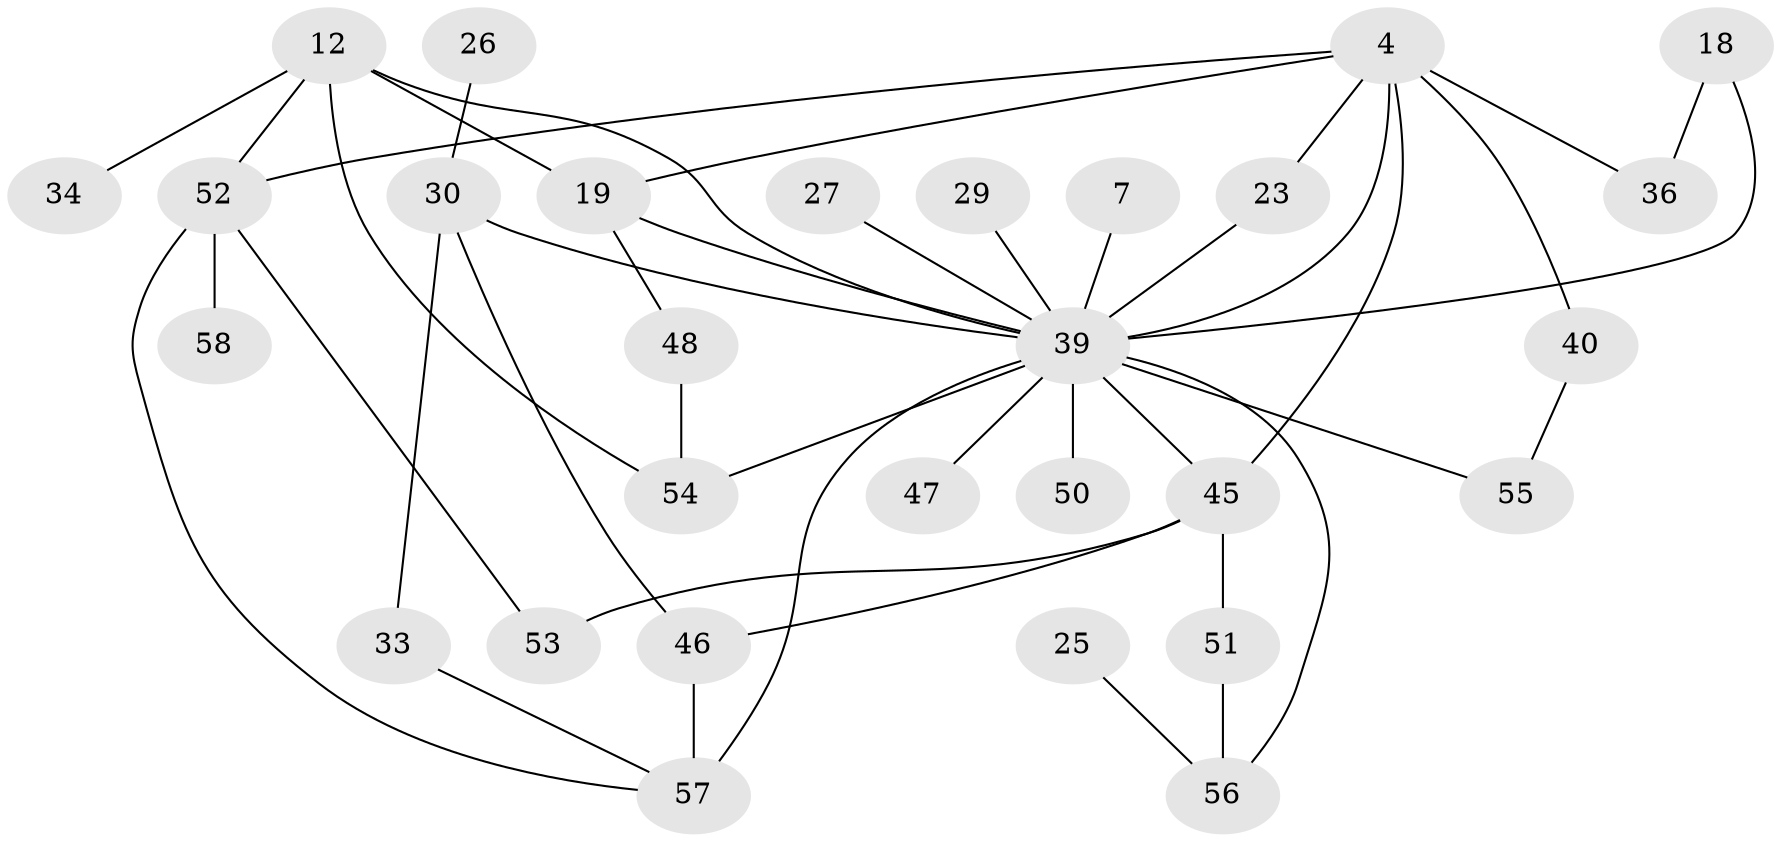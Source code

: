 // original degree distribution, {7: 0.017241379310344827, 4: 0.1724137931034483, 8: 0.017241379310344827, 3: 0.20689655172413793, 1: 0.15517241379310345, 5: 0.05172413793103448, 6: 0.017241379310344827, 9: 0.017241379310344827, 2: 0.3448275862068966}
// Generated by graph-tools (version 1.1) at 2025/45/03/04/25 21:45:10]
// undirected, 29 vertices, 43 edges
graph export_dot {
graph [start="1"]
  node [color=gray90,style=filled];
  4 [super="+1"];
  7;
  12;
  18;
  19 [super="+13"];
  23 [super="+16"];
  25;
  26;
  27;
  29;
  30 [super="+20"];
  33;
  34;
  36;
  39 [super="+35+10"];
  40 [super="+5"];
  45 [super="+9"];
  46 [super="+32+41"];
  47;
  48 [super="+44"];
  50 [super="+37"];
  51;
  52 [super="+11+49"];
  53;
  54;
  55;
  56 [super="+24"];
  57 [super="+15+42+43"];
  58;
  4 -- 19 [weight=2];
  4 -- 39 [weight=4];
  4 -- 45 [weight=2];
  4 -- 36;
  4 -- 40;
  4 -- 52 [weight=2];
  4 -- 23;
  7 -- 39;
  12 -- 34;
  12 -- 54;
  12 -- 19 [weight=2];
  12 -- 52;
  12 -- 39;
  18 -- 36;
  18 -- 39;
  19 -- 48;
  19 -- 39;
  23 -- 39;
  25 -- 56;
  26 -- 30;
  27 -- 39;
  29 -- 39;
  30 -- 33;
  30 -- 39;
  30 -- 46 [weight=2];
  33 -- 57;
  39 -- 57 [weight=3];
  39 -- 54;
  39 -- 45;
  39 -- 47;
  39 -- 55;
  39 -- 50 [weight=2];
  39 -- 56;
  40 -- 55;
  45 -- 51;
  45 -- 53;
  45 -- 46;
  46 -- 57;
  48 -- 54 [weight=2];
  51 -- 56;
  52 -- 58;
  52 -- 53;
  52 -- 57 [weight=2];
}
